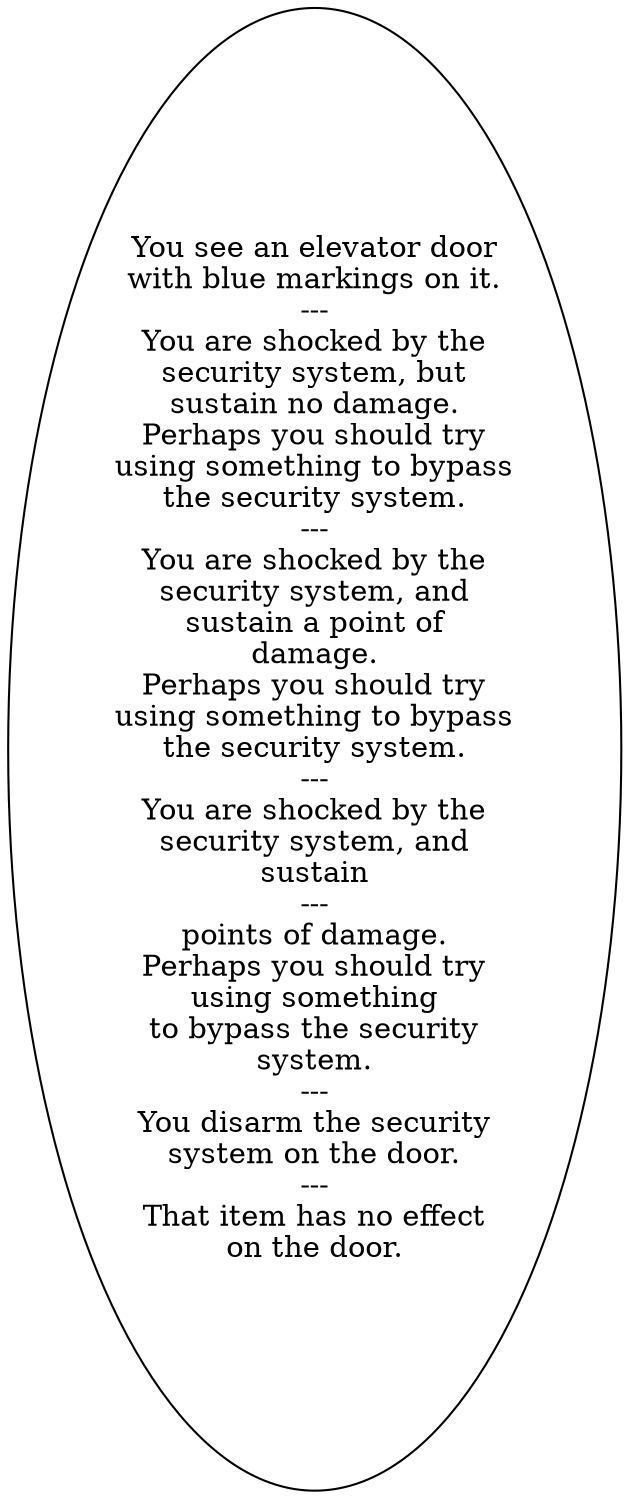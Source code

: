 digraph GLOBLELV {
  "start" [style=filled       fillcolor="#FFFFFF"       color="#000000"]
  "start" [label="You see an elevator door\nwith blue markings on it.\n---\nYou are shocked by the\nsecurity system, but\nsustain no damage.\nPerhaps you should try\nusing something to bypass\nthe security system.\n---\nYou are shocked by the\nsecurity system, and\nsustain a point of\ndamage.\nPerhaps you should try\nusing something to bypass\nthe security system.\n---\nYou are shocked by the\nsecurity system, and\nsustain\n---\npoints of damage.\nPerhaps you should try\nusing something\nto bypass the security\nsystem.\n---\nYou disarm the security\nsystem on the door.\n---\nThat item has no effect\non the door."]
}